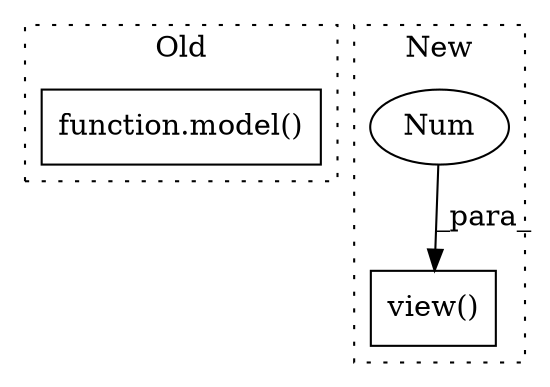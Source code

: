 digraph G {
subgraph cluster0 {
1 [label="function.model()" a="75" s="17343,17355" l="6,81" shape="box"];
label = "Old";
style="dotted";
}
subgraph cluster1 {
2 [label="view()" a="75" s="19563,19577" l="12,1" shape="box"];
3 [label="Num" a="76" s="19575" l="2" shape="ellipse"];
label = "New";
style="dotted";
}
3 -> 2 [label="_para_"];
}